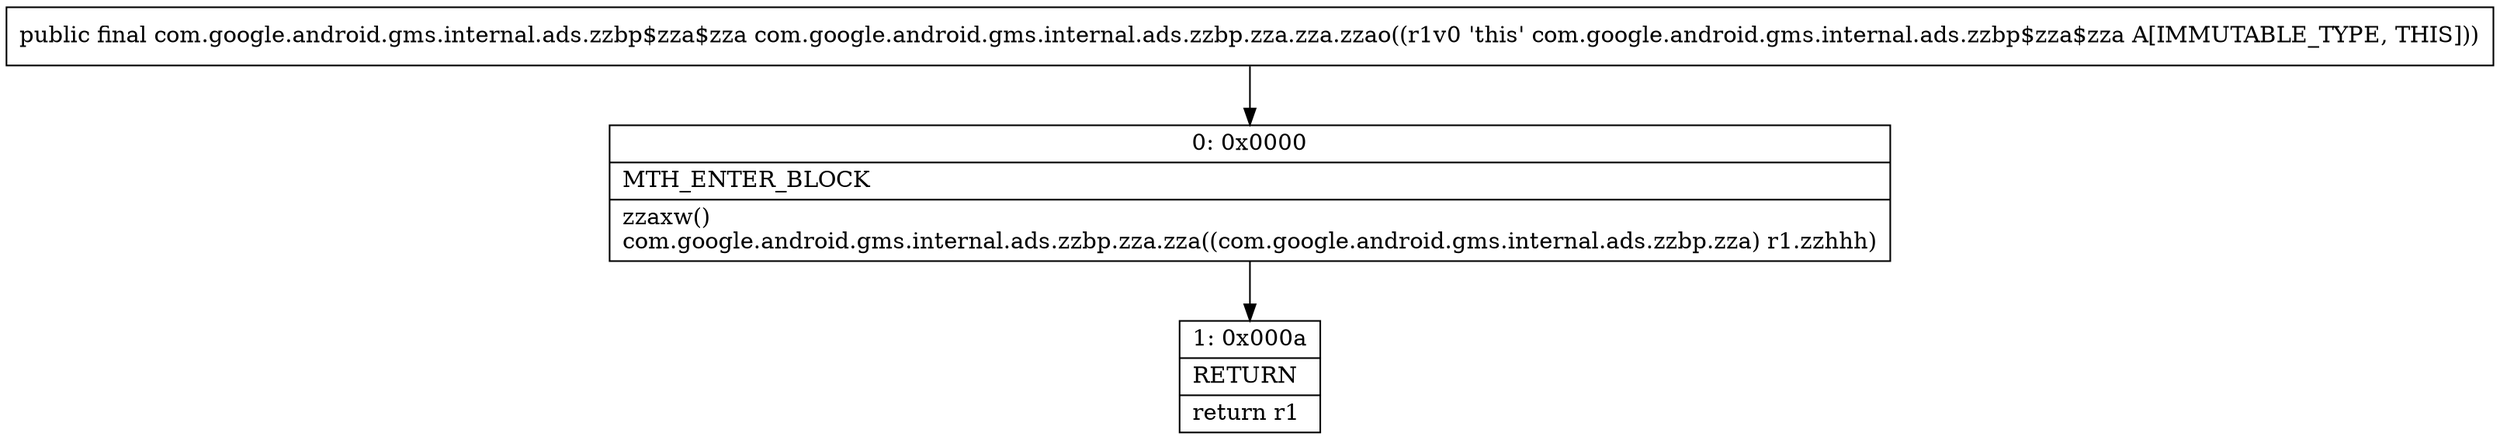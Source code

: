 digraph "CFG forcom.google.android.gms.internal.ads.zzbp.zza.zza.zzao()Lcom\/google\/android\/gms\/internal\/ads\/zzbp$zza$zza;" {
Node_0 [shape=record,label="{0\:\ 0x0000|MTH_ENTER_BLOCK\l|zzaxw()\lcom.google.android.gms.internal.ads.zzbp.zza.zza((com.google.android.gms.internal.ads.zzbp.zza) r1.zzhhh)\l}"];
Node_1 [shape=record,label="{1\:\ 0x000a|RETURN\l|return r1\l}"];
MethodNode[shape=record,label="{public final com.google.android.gms.internal.ads.zzbp$zza$zza com.google.android.gms.internal.ads.zzbp.zza.zza.zzao((r1v0 'this' com.google.android.gms.internal.ads.zzbp$zza$zza A[IMMUTABLE_TYPE, THIS])) }"];
MethodNode -> Node_0;
Node_0 -> Node_1;
}

